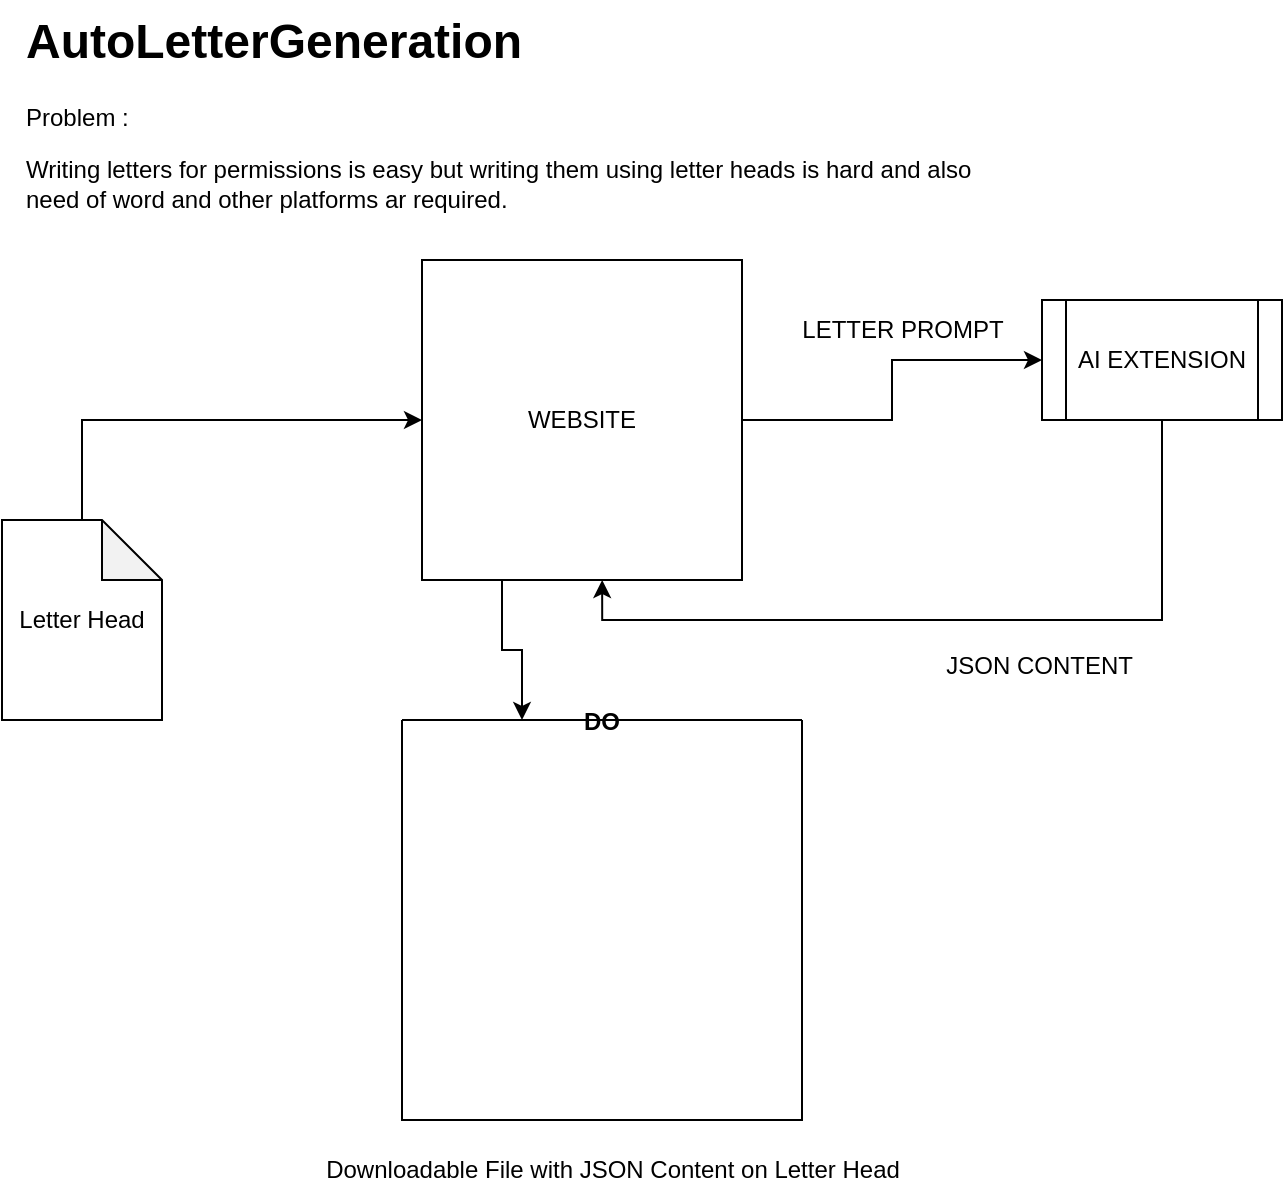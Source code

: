 <mxfile version="26.2.9">
  <diagram name="Page-1" id="y1LmKqWuCfo0jfO8O99y">
    <mxGraphModel dx="985" dy="564" grid="1" gridSize="10" guides="1" tooltips="1" connect="1" arrows="1" fold="1" page="1" pageScale="1" pageWidth="850" pageHeight="1100" math="0" shadow="0">
      <root>
        <mxCell id="0" />
        <mxCell id="1" parent="0" />
        <mxCell id="0DCb0yFS71eKRbzgUNM8-1" value="&lt;h1 style=&quot;margin-top: 0px;&quot;&gt;AutoLetterGeneration&lt;/h1&gt;&lt;p&gt;Problem :&lt;/p&gt;&lt;p&gt;Writing letters for permissions is easy but writing them using letter heads is hard and also need of word and other platforms ar required.&lt;/p&gt;" style="text;html=1;whiteSpace=wrap;overflow=hidden;rounded=0;" vertex="1" parent="1">
          <mxGeometry x="90" y="20" width="480" height="120" as="geometry" />
        </mxCell>
        <mxCell id="0DCb0yFS71eKRbzgUNM8-10" style="edgeStyle=orthogonalEdgeStyle;rounded=0;orthogonalLoop=1;jettySize=auto;html=1;exitX=1;exitY=0.5;exitDx=0;exitDy=0;entryX=0;entryY=0.5;entryDx=0;entryDy=0;" edge="1" parent="1" source="0DCb0yFS71eKRbzgUNM8-2" target="0DCb0yFS71eKRbzgUNM8-4">
          <mxGeometry relative="1" as="geometry" />
        </mxCell>
        <mxCell id="0DCb0yFS71eKRbzgUNM8-2" value="WEBSITE" style="whiteSpace=wrap;html=1;aspect=fixed;" vertex="1" parent="1">
          <mxGeometry x="290" y="150" width="160" height="160" as="geometry" />
        </mxCell>
        <mxCell id="0DCb0yFS71eKRbzgUNM8-6" style="edgeStyle=orthogonalEdgeStyle;rounded=0;orthogonalLoop=1;jettySize=auto;html=1;exitX=0.5;exitY=0;exitDx=0;exitDy=0;exitPerimeter=0;entryX=0;entryY=0.5;entryDx=0;entryDy=0;" edge="1" parent="1" source="0DCb0yFS71eKRbzgUNM8-3" target="0DCb0yFS71eKRbzgUNM8-2">
          <mxGeometry relative="1" as="geometry" />
        </mxCell>
        <mxCell id="0DCb0yFS71eKRbzgUNM8-3" value="Letter Head" style="shape=note;whiteSpace=wrap;html=1;backgroundOutline=1;darkOpacity=0.05;" vertex="1" parent="1">
          <mxGeometry x="80" y="280" width="80" height="100" as="geometry" />
        </mxCell>
        <mxCell id="0DCb0yFS71eKRbzgUNM8-4" value="AI EXTENSION" style="shape=process;whiteSpace=wrap;html=1;backgroundOutline=1;" vertex="1" parent="1">
          <mxGeometry x="600" y="170" width="120" height="60" as="geometry" />
        </mxCell>
        <mxCell id="0DCb0yFS71eKRbzgUNM8-11" style="edgeStyle=orthogonalEdgeStyle;rounded=0;orthogonalLoop=1;jettySize=auto;html=1;exitX=0.5;exitY=1;exitDx=0;exitDy=0;entryX=0.563;entryY=1;entryDx=0;entryDy=0;entryPerimeter=0;" edge="1" parent="1" source="0DCb0yFS71eKRbzgUNM8-4" target="0DCb0yFS71eKRbzgUNM8-2">
          <mxGeometry relative="1" as="geometry" />
        </mxCell>
        <mxCell id="0DCb0yFS71eKRbzgUNM8-12" value="JSON CONTENT&amp;nbsp;" style="text;html=1;align=center;verticalAlign=middle;resizable=0;points=[];autosize=1;strokeColor=none;fillColor=none;" vertex="1" parent="1">
          <mxGeometry x="540" y="338" width="120" height="30" as="geometry" />
        </mxCell>
        <mxCell id="0DCb0yFS71eKRbzgUNM8-13" value="LETTER PROMPT" style="text;html=1;align=center;verticalAlign=middle;resizable=0;points=[];autosize=1;strokeColor=none;fillColor=none;" vertex="1" parent="1">
          <mxGeometry x="470" y="170" width="120" height="30" as="geometry" />
        </mxCell>
        <mxCell id="0DCb0yFS71eKRbzgUNM8-14" value="DO" style="swimlane;startSize=0;" vertex="1" parent="1">
          <mxGeometry x="280" y="380" width="200" height="200" as="geometry" />
        </mxCell>
        <mxCell id="0DCb0yFS71eKRbzgUNM8-15" value="Downloadable File with JSON Content on Letter Head" style="text;html=1;align=center;verticalAlign=middle;resizable=0;points=[];autosize=1;strokeColor=none;fillColor=none;" vertex="1" parent="1">
          <mxGeometry x="230" y="590" width="310" height="30" as="geometry" />
        </mxCell>
        <mxCell id="0DCb0yFS71eKRbzgUNM8-16" style="edgeStyle=orthogonalEdgeStyle;rounded=0;orthogonalLoop=1;jettySize=auto;html=1;exitX=0.25;exitY=1;exitDx=0;exitDy=0;entryX=0.3;entryY=0;entryDx=0;entryDy=0;entryPerimeter=0;" edge="1" parent="1" source="0DCb0yFS71eKRbzgUNM8-2" target="0DCb0yFS71eKRbzgUNM8-14">
          <mxGeometry relative="1" as="geometry" />
        </mxCell>
      </root>
    </mxGraphModel>
  </diagram>
</mxfile>
